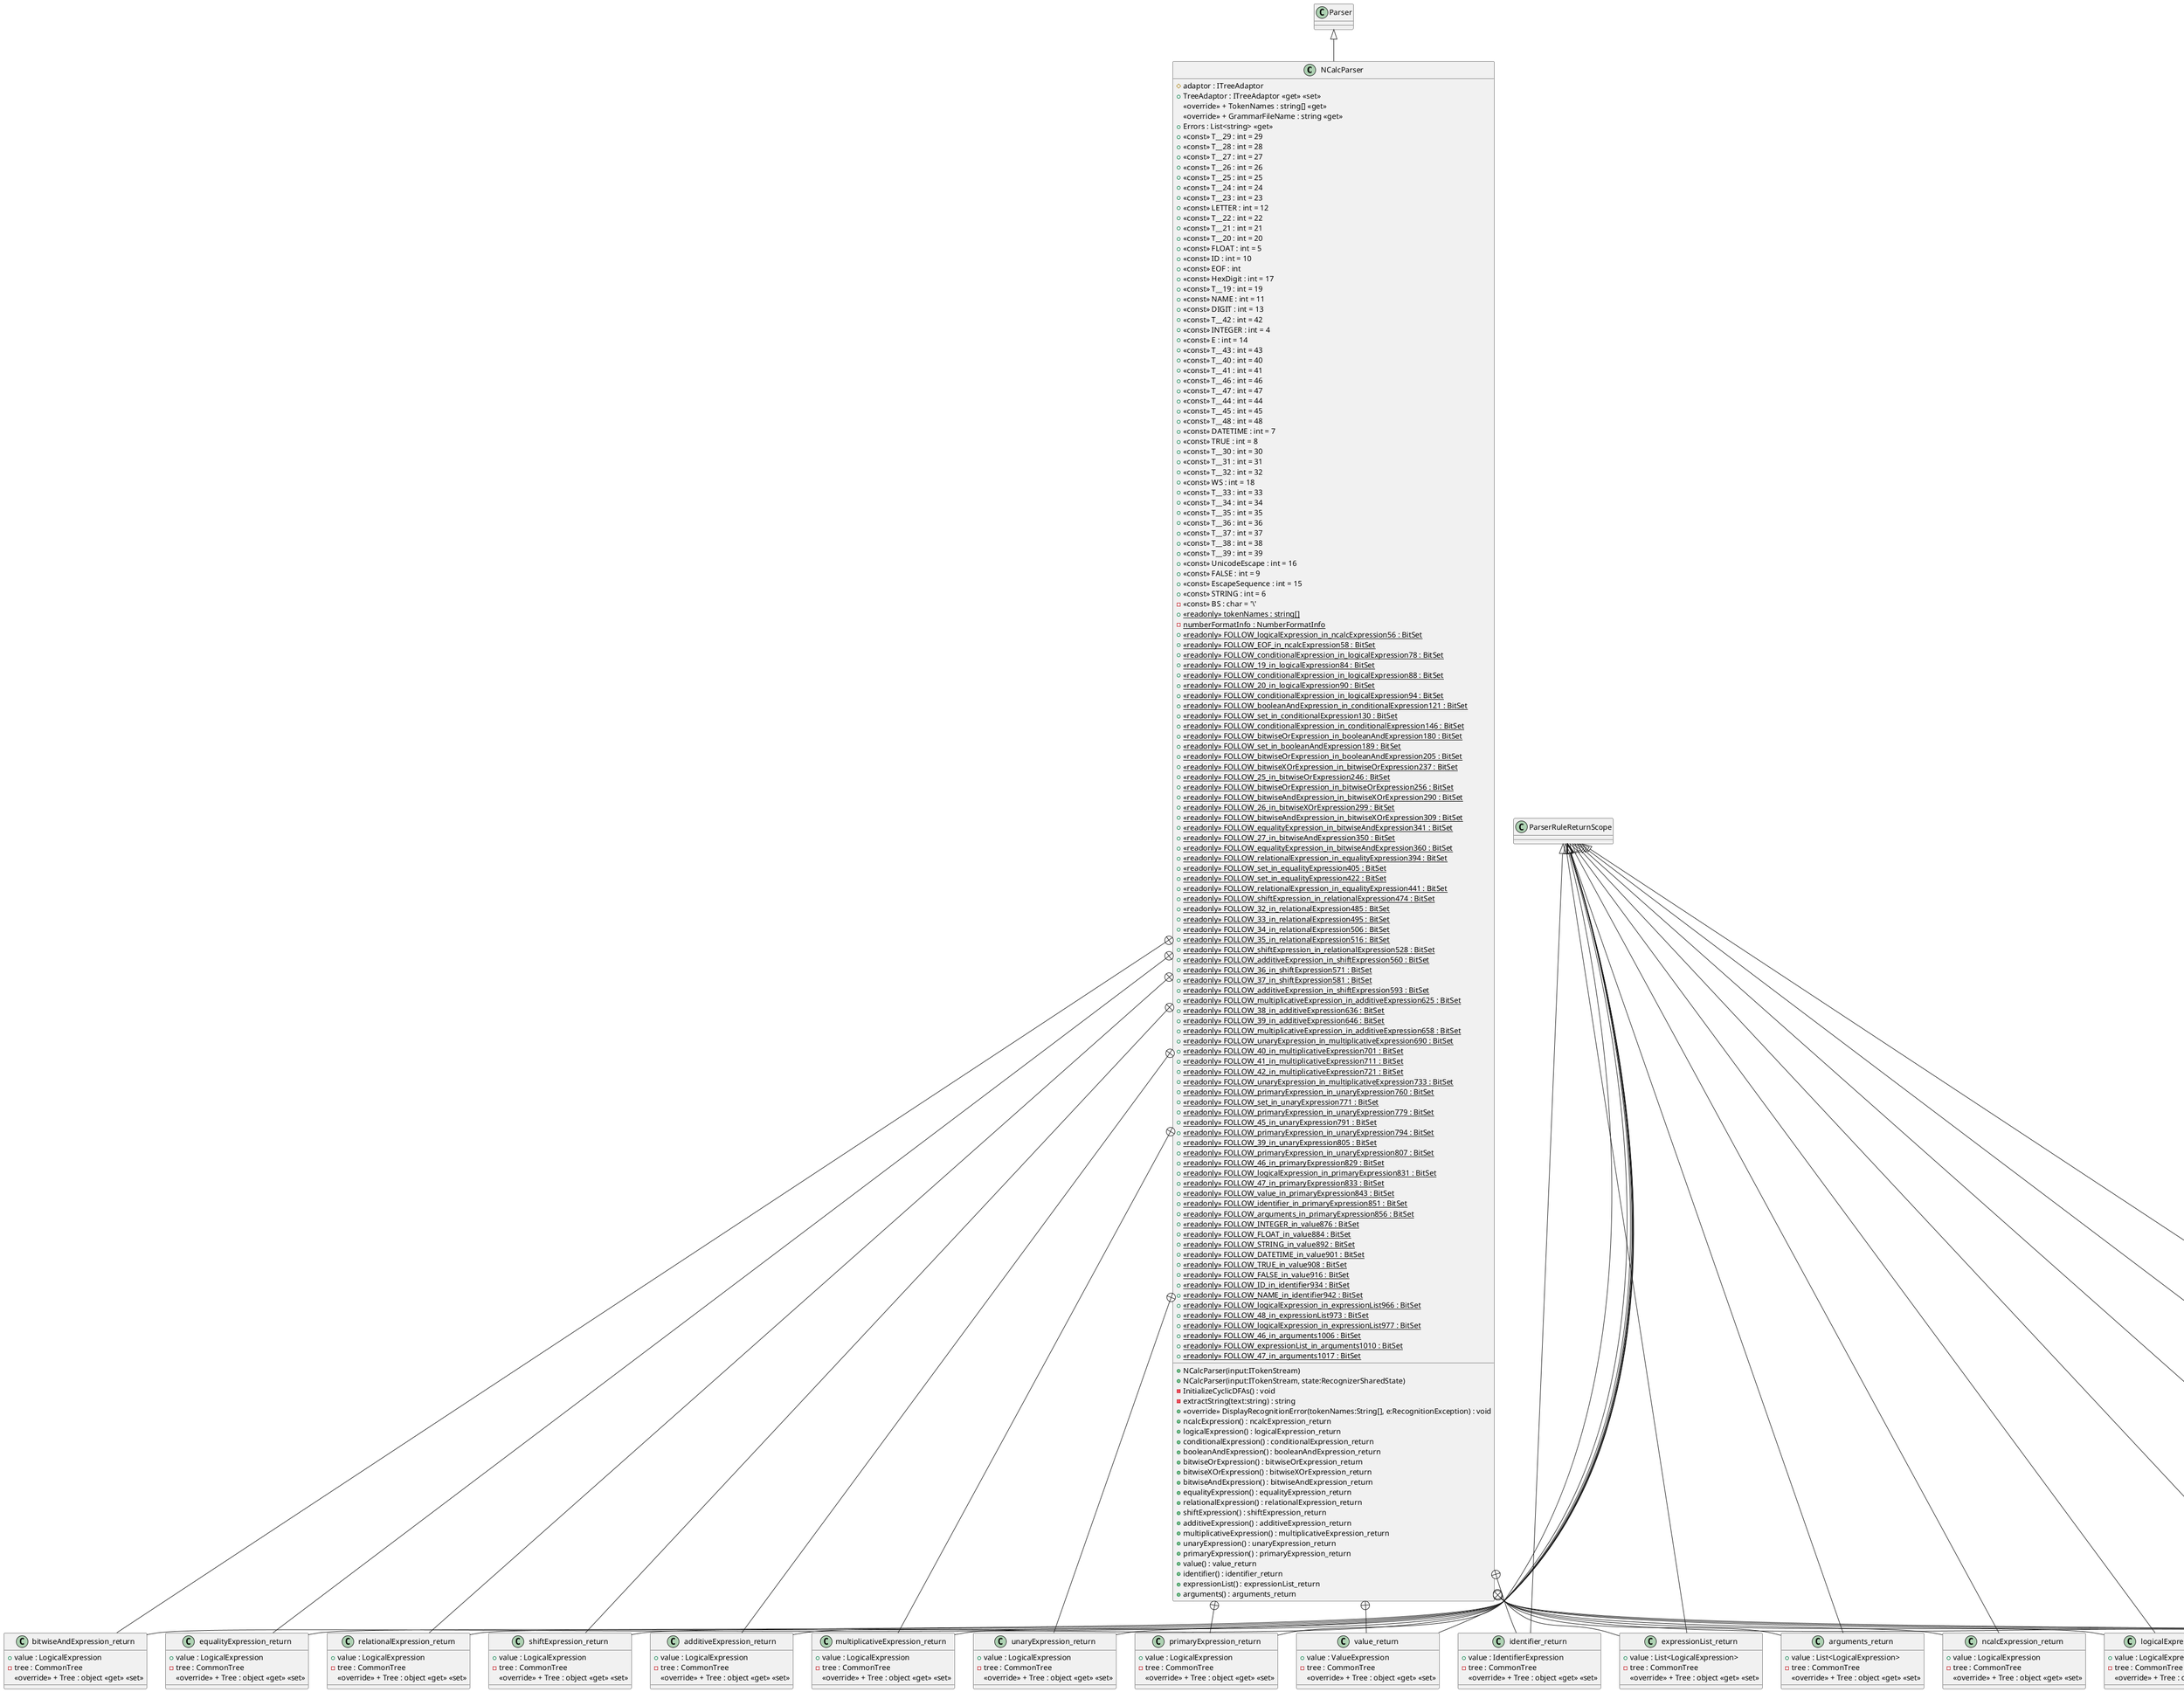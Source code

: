 @startuml
class NCalcParser {
    + NCalcParser(input:ITokenStream)
    + NCalcParser(input:ITokenStream, state:RecognizerSharedState)
    # adaptor : ITreeAdaptor
    + TreeAdaptor : ITreeAdaptor <<get>> <<set>>
    <<override>> + TokenNames : string[] <<get>>
    <<override>> + GrammarFileName : string <<get>>
    + Errors : List<string> <<get>>
    - InitializeCyclicDFAs() : void
    - extractString(text:string) : string
    + <<override>> DisplayRecognitionError(tokenNames:String[], e:RecognitionException) : void
    + ncalcExpression() : ncalcExpression_return
    + logicalExpression() : logicalExpression_return
    + conditionalExpression() : conditionalExpression_return
    + booleanAndExpression() : booleanAndExpression_return
    + bitwiseOrExpression() : bitwiseOrExpression_return
    + bitwiseXOrExpression() : bitwiseXOrExpression_return
    + bitwiseAndExpression() : bitwiseAndExpression_return
    + equalityExpression() : equalityExpression_return
    + relationalExpression() : relationalExpression_return
    + shiftExpression() : shiftExpression_return
    + additiveExpression() : additiveExpression_return
    + multiplicativeExpression() : multiplicativeExpression_return
    + unaryExpression() : unaryExpression_return
    + primaryExpression() : primaryExpression_return
    + value() : value_return
    + identifier() : identifier_return
    + expressionList() : expressionList_return
    + arguments() : arguments_return
    + <<const>> T__29 : int = 29
    + <<const>> T__28 : int = 28
    + <<const>> T__27 : int = 27
    + <<const>> T__26 : int = 26
    + <<const>> T__25 : int = 25
    + <<const>> T__24 : int = 24
    + <<const>> T__23 : int = 23
    + <<const>> LETTER : int = 12
    + <<const>> T__22 : int = 22
    + <<const>> T__21 : int = 21
    + <<const>> T__20 : int = 20
    + <<const>> FLOAT : int = 5
    + <<const>> ID : int = 10
    + <<const>> EOF : int
    + <<const>> HexDigit : int = 17
    + <<const>> T__19 : int = 19
    + <<const>> NAME : int = 11
    + <<const>> DIGIT : int = 13
    + <<const>> T__42 : int = 42
    + <<const>> INTEGER : int = 4
    + <<const>> E : int = 14
    + <<const>> T__43 : int = 43
    + <<const>> T__40 : int = 40
    + <<const>> T__41 : int = 41
    + <<const>> T__46 : int = 46
    + <<const>> T__47 : int = 47
    + <<const>> T__44 : int = 44
    + <<const>> T__45 : int = 45
    + <<const>> T__48 : int = 48
    + <<const>> DATETIME : int = 7
    + <<const>> TRUE : int = 8
    + <<const>> T__30 : int = 30
    + <<const>> T__31 : int = 31
    + <<const>> T__32 : int = 32
    + <<const>> WS : int = 18
    + <<const>> T__33 : int = 33
    + <<const>> T__34 : int = 34
    + <<const>> T__35 : int = 35
    + <<const>> T__36 : int = 36
    + <<const>> T__37 : int = 37
    + <<const>> T__38 : int = 38
    + <<const>> T__39 : int = 39
    + <<const>> UnicodeEscape : int = 16
    + <<const>> FALSE : int = 9
    + <<const>> EscapeSequence : int = 15
    + <<const>> STRING : int = 6
    - <<const>> BS : char = '\\'
    + {static} <<readonly>> tokenNames : string[]
    - {static} numberFormatInfo : NumberFormatInfo
    + {static} <<readonly>> FOLLOW_logicalExpression_in_ncalcExpression56 : BitSet
    + {static} <<readonly>> FOLLOW_EOF_in_ncalcExpression58 : BitSet
    + {static} <<readonly>> FOLLOW_conditionalExpression_in_logicalExpression78 : BitSet
    + {static} <<readonly>> FOLLOW_19_in_logicalExpression84 : BitSet
    + {static} <<readonly>> FOLLOW_conditionalExpression_in_logicalExpression88 : BitSet
    + {static} <<readonly>> FOLLOW_20_in_logicalExpression90 : BitSet
    + {static} <<readonly>> FOLLOW_conditionalExpression_in_logicalExpression94 : BitSet
    + {static} <<readonly>> FOLLOW_booleanAndExpression_in_conditionalExpression121 : BitSet
    + {static} <<readonly>> FOLLOW_set_in_conditionalExpression130 : BitSet
    + {static} <<readonly>> FOLLOW_conditionalExpression_in_conditionalExpression146 : BitSet
    + {static} <<readonly>> FOLLOW_bitwiseOrExpression_in_booleanAndExpression180 : BitSet
    + {static} <<readonly>> FOLLOW_set_in_booleanAndExpression189 : BitSet
    + {static} <<readonly>> FOLLOW_bitwiseOrExpression_in_booleanAndExpression205 : BitSet
    + {static} <<readonly>> FOLLOW_bitwiseXOrExpression_in_bitwiseOrExpression237 : BitSet
    + {static} <<readonly>> FOLLOW_25_in_bitwiseOrExpression246 : BitSet
    + {static} <<readonly>> FOLLOW_bitwiseOrExpression_in_bitwiseOrExpression256 : BitSet
    + {static} <<readonly>> FOLLOW_bitwiseAndExpression_in_bitwiseXOrExpression290 : BitSet
    + {static} <<readonly>> FOLLOW_26_in_bitwiseXOrExpression299 : BitSet
    + {static} <<readonly>> FOLLOW_bitwiseAndExpression_in_bitwiseXOrExpression309 : BitSet
    + {static} <<readonly>> FOLLOW_equalityExpression_in_bitwiseAndExpression341 : BitSet
    + {static} <<readonly>> FOLLOW_27_in_bitwiseAndExpression350 : BitSet
    + {static} <<readonly>> FOLLOW_equalityExpression_in_bitwiseAndExpression360 : BitSet
    + {static} <<readonly>> FOLLOW_relationalExpression_in_equalityExpression394 : BitSet
    + {static} <<readonly>> FOLLOW_set_in_equalityExpression405 : BitSet
    + {static} <<readonly>> FOLLOW_set_in_equalityExpression422 : BitSet
    + {static} <<readonly>> FOLLOW_relationalExpression_in_equalityExpression441 : BitSet
    + {static} <<readonly>> FOLLOW_shiftExpression_in_relationalExpression474 : BitSet
    + {static} <<readonly>> FOLLOW_32_in_relationalExpression485 : BitSet
    + {static} <<readonly>> FOLLOW_33_in_relationalExpression495 : BitSet
    + {static} <<readonly>> FOLLOW_34_in_relationalExpression506 : BitSet
    + {static} <<readonly>> FOLLOW_35_in_relationalExpression516 : BitSet
    + {static} <<readonly>> FOLLOW_shiftExpression_in_relationalExpression528 : BitSet
    + {static} <<readonly>> FOLLOW_additiveExpression_in_shiftExpression560 : BitSet
    + {static} <<readonly>> FOLLOW_36_in_shiftExpression571 : BitSet
    + {static} <<readonly>> FOLLOW_37_in_shiftExpression581 : BitSet
    + {static} <<readonly>> FOLLOW_additiveExpression_in_shiftExpression593 : BitSet
    + {static} <<readonly>> FOLLOW_multiplicativeExpression_in_additiveExpression625 : BitSet
    + {static} <<readonly>> FOLLOW_38_in_additiveExpression636 : BitSet
    + {static} <<readonly>> FOLLOW_39_in_additiveExpression646 : BitSet
    + {static} <<readonly>> FOLLOW_multiplicativeExpression_in_additiveExpression658 : BitSet
    + {static} <<readonly>> FOLLOW_unaryExpression_in_multiplicativeExpression690 : BitSet
    + {static} <<readonly>> FOLLOW_40_in_multiplicativeExpression701 : BitSet
    + {static} <<readonly>> FOLLOW_41_in_multiplicativeExpression711 : BitSet
    + {static} <<readonly>> FOLLOW_42_in_multiplicativeExpression721 : BitSet
    + {static} <<readonly>> FOLLOW_unaryExpression_in_multiplicativeExpression733 : BitSet
    + {static} <<readonly>> FOLLOW_primaryExpression_in_unaryExpression760 : BitSet
    + {static} <<readonly>> FOLLOW_set_in_unaryExpression771 : BitSet
    + {static} <<readonly>> FOLLOW_primaryExpression_in_unaryExpression779 : BitSet
    + {static} <<readonly>> FOLLOW_45_in_unaryExpression791 : BitSet
    + {static} <<readonly>> FOLLOW_primaryExpression_in_unaryExpression794 : BitSet
    + {static} <<readonly>> FOLLOW_39_in_unaryExpression805 : BitSet
    + {static} <<readonly>> FOLLOW_primaryExpression_in_unaryExpression807 : BitSet
    + {static} <<readonly>> FOLLOW_46_in_primaryExpression829 : BitSet
    + {static} <<readonly>> FOLLOW_logicalExpression_in_primaryExpression831 : BitSet
    + {static} <<readonly>> FOLLOW_47_in_primaryExpression833 : BitSet
    + {static} <<readonly>> FOLLOW_value_in_primaryExpression843 : BitSet
    + {static} <<readonly>> FOLLOW_identifier_in_primaryExpression851 : BitSet
    + {static} <<readonly>> FOLLOW_arguments_in_primaryExpression856 : BitSet
    + {static} <<readonly>> FOLLOW_INTEGER_in_value876 : BitSet
    + {static} <<readonly>> FOLLOW_FLOAT_in_value884 : BitSet
    + {static} <<readonly>> FOLLOW_STRING_in_value892 : BitSet
    + {static} <<readonly>> FOLLOW_DATETIME_in_value901 : BitSet
    + {static} <<readonly>> FOLLOW_TRUE_in_value908 : BitSet
    + {static} <<readonly>> FOLLOW_FALSE_in_value916 : BitSet
    + {static} <<readonly>> FOLLOW_ID_in_identifier934 : BitSet
    + {static} <<readonly>> FOLLOW_NAME_in_identifier942 : BitSet
    + {static} <<readonly>> FOLLOW_logicalExpression_in_expressionList966 : BitSet
    + {static} <<readonly>> FOLLOW_48_in_expressionList973 : BitSet
    + {static} <<readonly>> FOLLOW_logicalExpression_in_expressionList977 : BitSet
    + {static} <<readonly>> FOLLOW_46_in_arguments1006 : BitSet
    + {static} <<readonly>> FOLLOW_expressionList_in_arguments1010 : BitSet
    + {static} <<readonly>> FOLLOW_47_in_arguments1017 : BitSet
}
class ncalcExpression_return {
    + value : LogicalExpression
    - tree : CommonTree
    <<override>> + Tree : object <<get>> <<set>>
}
class logicalExpression_return {
    + value : LogicalExpression
    - tree : CommonTree
    <<override>> + Tree : object <<get>> <<set>>
}
class conditionalExpression_return {
    + value : LogicalExpression
    - tree : CommonTree
    <<override>> + Tree : object <<get>> <<set>>
}
class booleanAndExpression_return {
    + value : LogicalExpression
    - tree : CommonTree
    <<override>> + Tree : object <<get>> <<set>>
}
class bitwiseOrExpression_return {
    + value : LogicalExpression
    - tree : CommonTree
    <<override>> + Tree : object <<get>> <<set>>
}
class bitwiseXOrExpression_return {
    + value : LogicalExpression
    - tree : CommonTree
    <<override>> + Tree : object <<get>> <<set>>
}
class bitwiseAndExpression_return {
    + value : LogicalExpression
    - tree : CommonTree
    <<override>> + Tree : object <<get>> <<set>>
}
class equalityExpression_return {
    + value : LogicalExpression
    - tree : CommonTree
    <<override>> + Tree : object <<get>> <<set>>
}
class relationalExpression_return {
    + value : LogicalExpression
    - tree : CommonTree
    <<override>> + Tree : object <<get>> <<set>>
}
class shiftExpression_return {
    + value : LogicalExpression
    - tree : CommonTree
    <<override>> + Tree : object <<get>> <<set>>
}
class additiveExpression_return {
    + value : LogicalExpression
    - tree : CommonTree
    <<override>> + Tree : object <<get>> <<set>>
}
class multiplicativeExpression_return {
    + value : LogicalExpression
    - tree : CommonTree
    <<override>> + Tree : object <<get>> <<set>>
}
class unaryExpression_return {
    + value : LogicalExpression
    - tree : CommonTree
    <<override>> + Tree : object <<get>> <<set>>
}
class primaryExpression_return {
    + value : LogicalExpression
    - tree : CommonTree
    <<override>> + Tree : object <<get>> <<set>>
}
class value_return {
    + value : ValueExpression
    - tree : CommonTree
    <<override>> + Tree : object <<get>> <<set>>
}
class identifier_return {
    + value : IdentifierExpression
    - tree : CommonTree
    <<override>> + Tree : object <<get>> <<set>>
}
class expressionList_return {
    + value : List<LogicalExpression>
    - tree : CommonTree
    <<override>> + Tree : object <<get>> <<set>>
}
class arguments_return {
    + value : List<LogicalExpression>
    - tree : CommonTree
    <<override>> + Tree : object <<get>> <<set>>
}
Parser <|-- NCalcParser
NCalcParser +-- ncalcExpression_return
ParserRuleReturnScope <|-- ncalcExpression_return
NCalcParser +-- logicalExpression_return
ParserRuleReturnScope <|-- logicalExpression_return
NCalcParser +-- conditionalExpression_return
ParserRuleReturnScope <|-- conditionalExpression_return
NCalcParser +-- booleanAndExpression_return
ParserRuleReturnScope <|-- booleanAndExpression_return
NCalcParser +-- bitwiseOrExpression_return
ParserRuleReturnScope <|-- bitwiseOrExpression_return
NCalcParser +-- bitwiseXOrExpression_return
ParserRuleReturnScope <|-- bitwiseXOrExpression_return
NCalcParser +-- bitwiseAndExpression_return
ParserRuleReturnScope <|-- bitwiseAndExpression_return
NCalcParser +-- equalityExpression_return
ParserRuleReturnScope <|-- equalityExpression_return
NCalcParser +-- relationalExpression_return
ParserRuleReturnScope <|-- relationalExpression_return
NCalcParser +-- shiftExpression_return
ParserRuleReturnScope <|-- shiftExpression_return
NCalcParser +-- additiveExpression_return
ParserRuleReturnScope <|-- additiveExpression_return
NCalcParser +-- multiplicativeExpression_return
ParserRuleReturnScope <|-- multiplicativeExpression_return
NCalcParser +-- unaryExpression_return
ParserRuleReturnScope <|-- unaryExpression_return
NCalcParser +-- primaryExpression_return
ParserRuleReturnScope <|-- primaryExpression_return
NCalcParser +-- value_return
ParserRuleReturnScope <|-- value_return
NCalcParser +-- identifier_return
ParserRuleReturnScope <|-- identifier_return
NCalcParser +-- expressionList_return
ParserRuleReturnScope <|-- expressionList_return
NCalcParser +-- arguments_return
ParserRuleReturnScope <|-- arguments_return
@enduml
